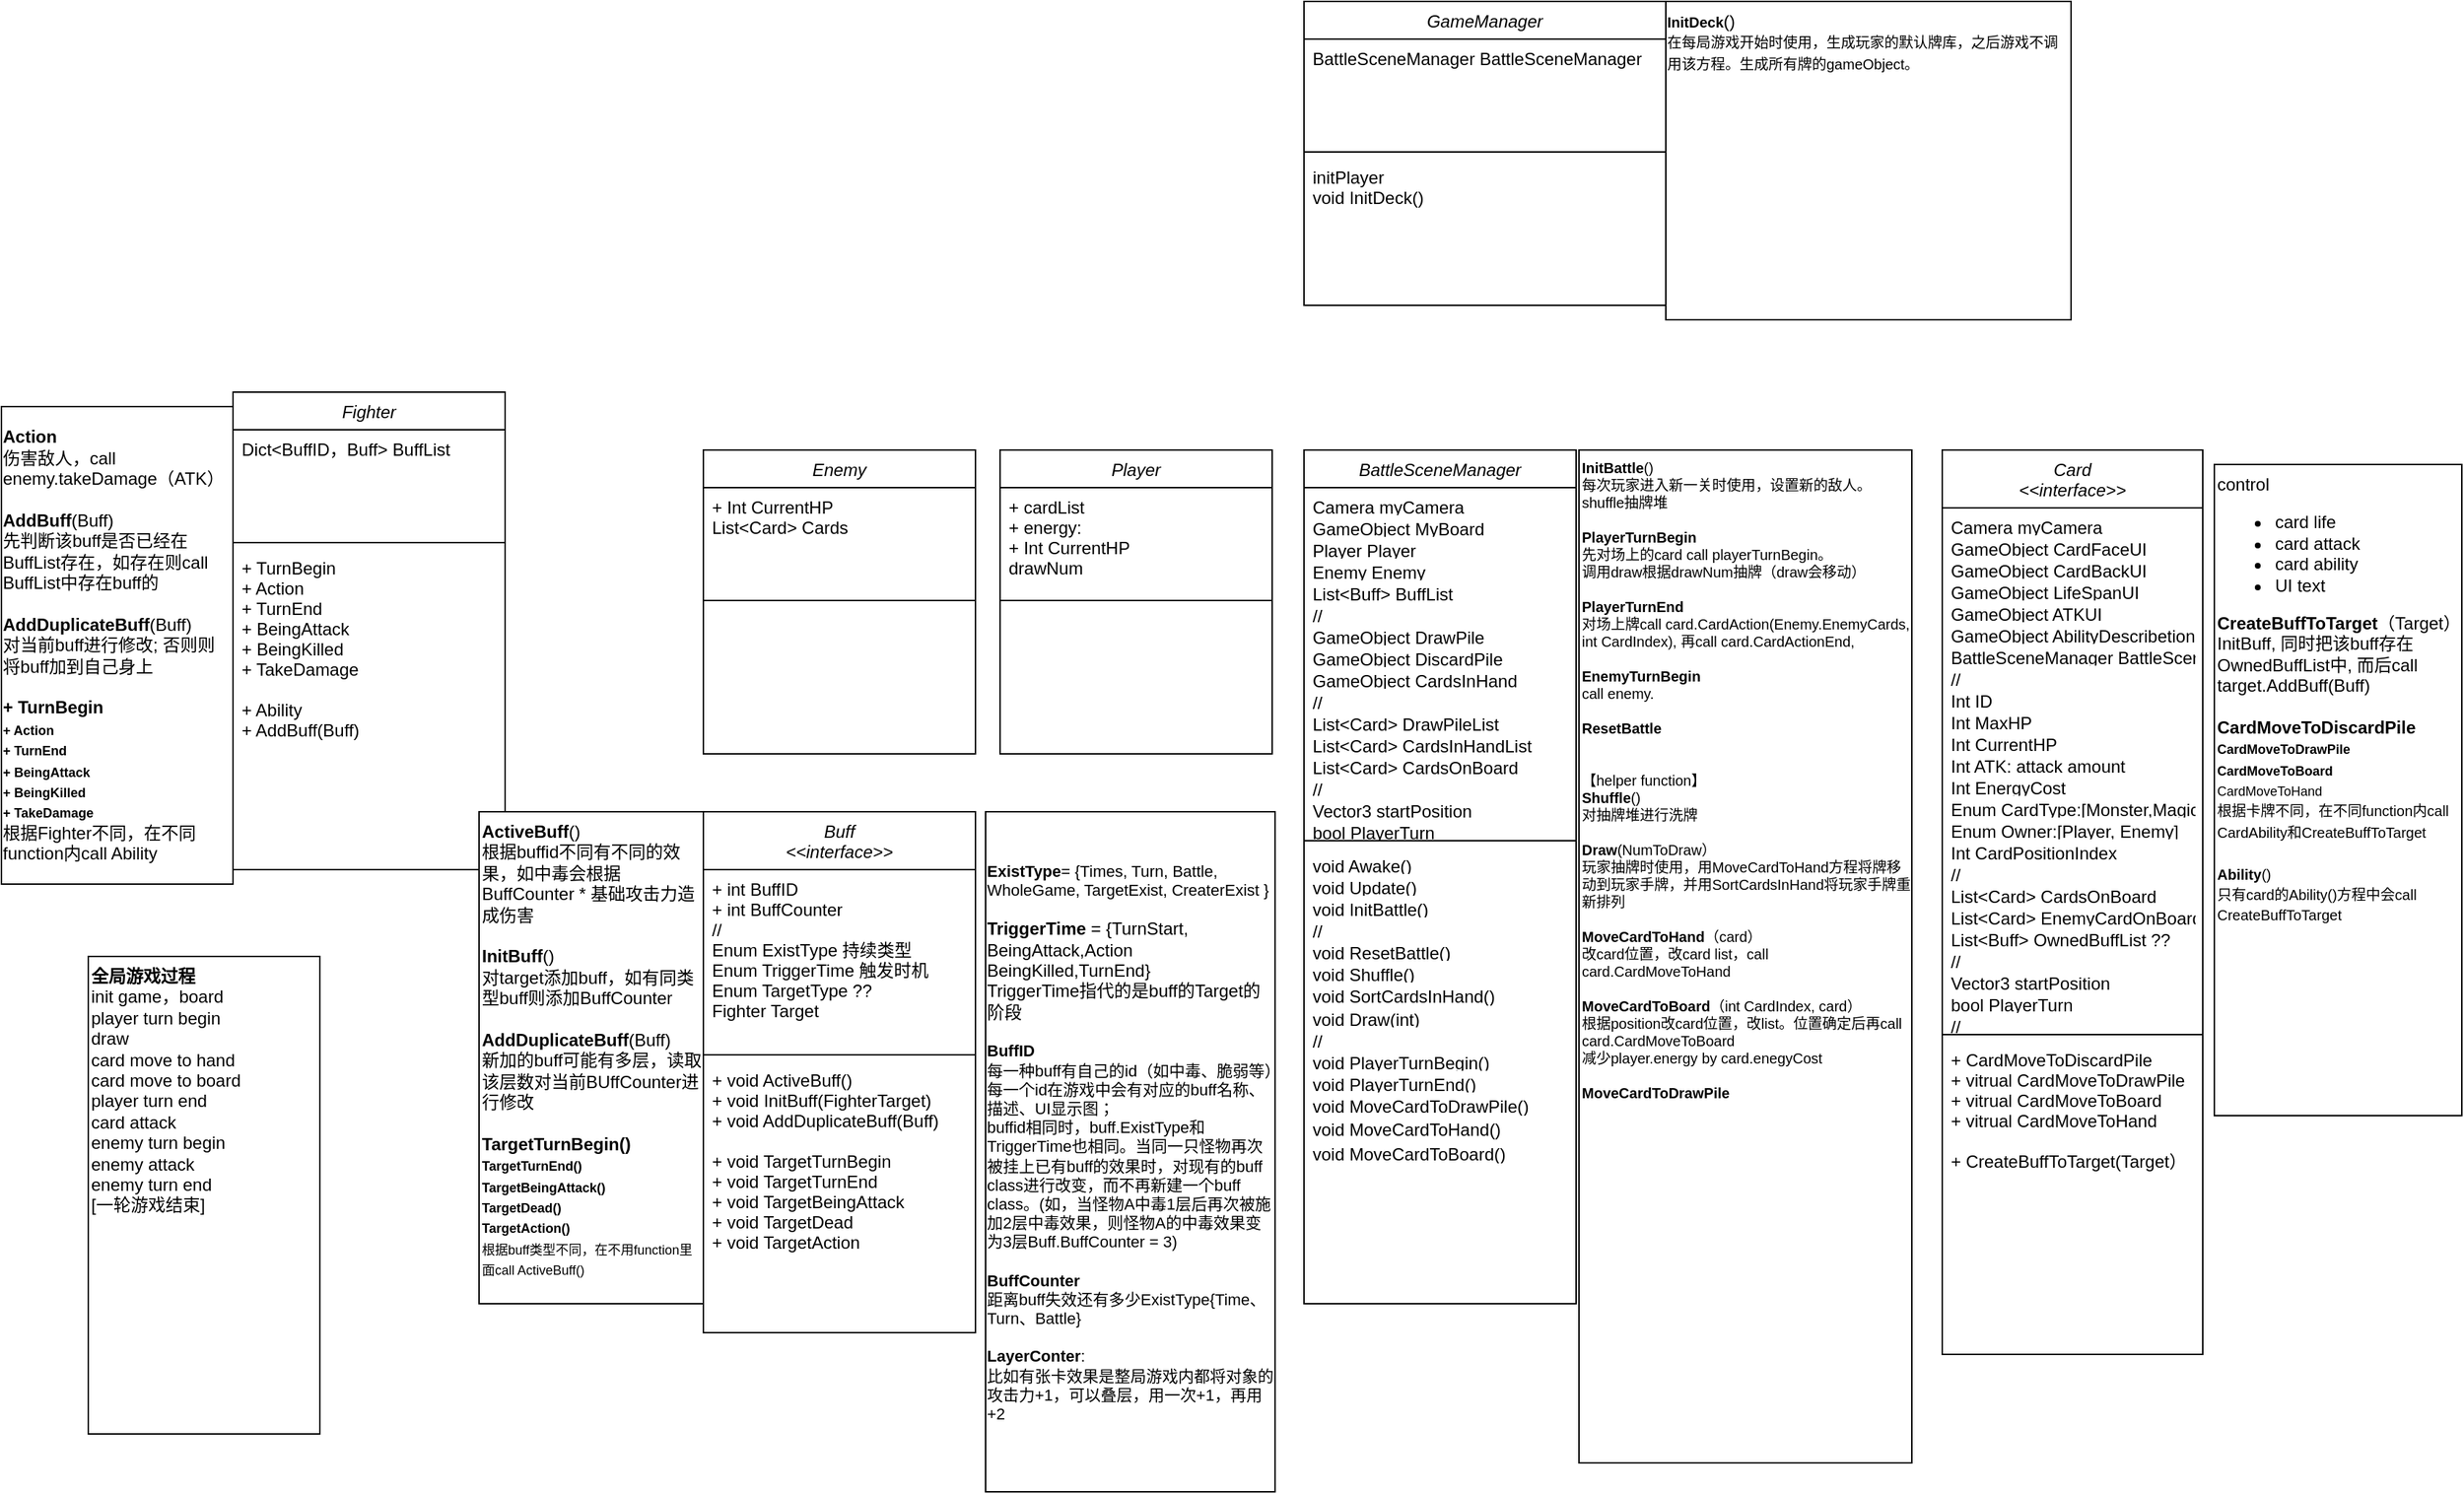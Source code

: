 <mxfile version="21.3.5" type="github">
  <diagram id="C5RBs43oDa-KdzZeNtuy" name="Page-1">
    <mxGraphModel dx="2074" dy="1156" grid="1" gridSize="10" guides="1" tooltips="1" connect="1" arrows="1" fold="1" page="1" pageScale="1" pageWidth="1920" pageHeight="1200" math="0" shadow="0">
      <root>
        <mxCell id="WIyWlLk6GJQsqaUBKTNV-0" />
        <mxCell id="WIyWlLk6GJQsqaUBKTNV-1" parent="WIyWlLk6GJQsqaUBKTNV-0" />
        <mxCell id="zkfFHV4jXpPFQw0GAbJ--0" value="BattleSceneManager" style="swimlane;fontStyle=2;align=center;verticalAlign=top;childLayout=stackLayout;horizontal=1;startSize=26;horizontalStack=0;resizeParent=1;resizeLast=0;collapsible=1;marginBottom=0;rounded=0;shadow=0;strokeWidth=1;fontSize=12;" parent="WIyWlLk6GJQsqaUBKTNV-1" vertex="1">
          <mxGeometry x="940" y="340" width="188" height="590" as="geometry">
            <mxRectangle x="230" y="140" width="160" height="26" as="alternateBounds" />
          </mxGeometry>
        </mxCell>
        <mxCell id="zkfFHV4jXpPFQw0GAbJ--1" value="Camera myCamera" style="text;align=left;verticalAlign=top;spacingLeft=4;spacingRight=4;overflow=hidden;rotatable=0;points=[[0,0.5],[1,0.5]];portConstraint=eastwest;fontSize=12;" parent="zkfFHV4jXpPFQw0GAbJ--0" vertex="1">
          <mxGeometry y="26" width="188" height="15" as="geometry" />
        </mxCell>
        <mxCell id="YYJl7h6oAbYJ0HVccWD1-96" value="GameObject MyBoard" style="text;align=left;verticalAlign=top;spacingLeft=4;spacingRight=4;overflow=hidden;rotatable=0;points=[[0,0.5],[1,0.5]];portConstraint=eastwest;rounded=0;shadow=0;html=0;fontSize=12;" parent="zkfFHV4jXpPFQw0GAbJ--0" vertex="1">
          <mxGeometry y="41" width="188" height="15" as="geometry" />
        </mxCell>
        <mxCell id="zkfFHV4jXpPFQw0GAbJ--2" value="Player Player" style="text;align=left;verticalAlign=top;spacingLeft=4;spacingRight=4;overflow=hidden;rotatable=0;points=[[0,0.5],[1,0.5]];portConstraint=eastwest;rounded=0;shadow=0;html=0;fontSize=12;" parent="zkfFHV4jXpPFQw0GAbJ--0" vertex="1">
          <mxGeometry y="56" width="188" height="15" as="geometry" />
        </mxCell>
        <mxCell id="YYJl7h6oAbYJ0HVccWD1-98" value="Enemy Enemy" style="text;align=left;verticalAlign=top;spacingLeft=4;spacingRight=4;overflow=hidden;rotatable=0;points=[[0,0.5],[1,0.5]];portConstraint=eastwest;rounded=0;shadow=0;html=0;fontSize=12;" parent="zkfFHV4jXpPFQw0GAbJ--0" vertex="1">
          <mxGeometry y="71" width="188" height="15" as="geometry" />
        </mxCell>
        <mxCell id="YYJl7h6oAbYJ0HVccWD1-99" value="List&lt;Buff&gt; BuffList" style="text;align=left;verticalAlign=top;spacingLeft=4;spacingRight=4;overflow=hidden;rotatable=0;points=[[0,0.5],[1,0.5]];portConstraint=eastwest;rounded=0;shadow=0;html=0;fontSize=12;" parent="zkfFHV4jXpPFQw0GAbJ--0" vertex="1">
          <mxGeometry y="86" width="188" height="15" as="geometry" />
        </mxCell>
        <mxCell id="YYJl7h6oAbYJ0HVccWD1-97" value="//" style="text;align=left;verticalAlign=top;spacingLeft=4;spacingRight=4;overflow=hidden;rotatable=0;points=[[0,0.5],[1,0.5]];portConstraint=eastwest;rounded=0;shadow=0;html=0;fontSize=12;" parent="zkfFHV4jXpPFQw0GAbJ--0" vertex="1">
          <mxGeometry y="101" width="188" height="15" as="geometry" />
        </mxCell>
        <mxCell id="zkfFHV4jXpPFQw0GAbJ--3" value="GameObject DrawPile" style="text;align=left;verticalAlign=top;spacingLeft=4;spacingRight=4;overflow=hidden;rotatable=0;points=[[0,0.5],[1,0.5]];portConstraint=eastwest;rounded=0;shadow=0;html=0;fontSize=12;" parent="zkfFHV4jXpPFQw0GAbJ--0" vertex="1">
          <mxGeometry y="116" width="188" height="15" as="geometry" />
        </mxCell>
        <mxCell id="YYJl7h6oAbYJ0HVccWD1-6" value="GameObject DiscardPile" style="text;align=left;verticalAlign=top;spacingLeft=4;spacingRight=4;overflow=hidden;rotatable=0;points=[[0,0.5],[1,0.5]];portConstraint=eastwest;rounded=0;shadow=0;html=0;fontSize=12;" parent="zkfFHV4jXpPFQw0GAbJ--0" vertex="1">
          <mxGeometry y="131" width="188" height="15" as="geometry" />
        </mxCell>
        <mxCell id="zkfFHV4jXpPFQw0GAbJ--5" value="GameObject CardsInHand&#xa;" style="text;align=left;verticalAlign=top;spacingLeft=4;spacingRight=4;overflow=hidden;rotatable=0;points=[[0,0.5],[1,0.5]];portConstraint=eastwest;fontSize=12;" parent="zkfFHV4jXpPFQw0GAbJ--0" vertex="1">
          <mxGeometry y="146" width="188" height="15" as="geometry" />
        </mxCell>
        <mxCell id="YYJl7h6oAbYJ0HVccWD1-19" value="//" style="text;align=left;verticalAlign=top;spacingLeft=4;spacingRight=4;overflow=hidden;rotatable=0;points=[[0,0.5],[1,0.5]];portConstraint=eastwest;fontSize=12;" parent="zkfFHV4jXpPFQw0GAbJ--0" vertex="1">
          <mxGeometry y="161" width="188" height="15" as="geometry" />
        </mxCell>
        <mxCell id="YYJl7h6oAbYJ0HVccWD1-8" value="List&lt;Card&gt; DrawPileList" style="text;align=left;verticalAlign=top;spacingLeft=4;spacingRight=4;overflow=hidden;rotatable=0;points=[[0,0.5],[1,0.5]];portConstraint=eastwest;fontSize=12;" parent="zkfFHV4jXpPFQw0GAbJ--0" vertex="1">
          <mxGeometry y="176" width="188" height="15" as="geometry" />
        </mxCell>
        <mxCell id="YYJl7h6oAbYJ0HVccWD1-10" value="List&lt;Card&gt; CardsInHandList" style="text;align=left;verticalAlign=top;spacingLeft=4;spacingRight=4;overflow=hidden;rotatable=0;points=[[0,0.5],[1,0.5]];portConstraint=eastwest;fontSize=12;" parent="zkfFHV4jXpPFQw0GAbJ--0" vertex="1">
          <mxGeometry y="191" width="188" height="15" as="geometry" />
        </mxCell>
        <mxCell id="YYJl7h6oAbYJ0HVccWD1-21" value="List&lt;Card&gt; CardsOnBoard&#xa;" style="text;align=left;verticalAlign=top;spacingLeft=4;spacingRight=4;overflow=hidden;rotatable=0;points=[[0,0.5],[1,0.5]];portConstraint=eastwest;fontSize=12;" parent="zkfFHV4jXpPFQw0GAbJ--0" vertex="1">
          <mxGeometry y="206" width="188" height="15" as="geometry" />
        </mxCell>
        <mxCell id="YYJl7h6oAbYJ0HVccWD1-22" value="//" style="text;align=left;verticalAlign=top;spacingLeft=4;spacingRight=4;overflow=hidden;rotatable=0;points=[[0,0.5],[1,0.5]];portConstraint=eastwest;fontSize=12;" parent="zkfFHV4jXpPFQw0GAbJ--0" vertex="1">
          <mxGeometry y="221" width="188" height="15" as="geometry" />
        </mxCell>
        <mxCell id="YYJl7h6oAbYJ0HVccWD1-17" value="Vector3 startPosition&#xa;" style="text;align=left;verticalAlign=top;spacingLeft=4;spacingRight=4;overflow=hidden;rotatable=0;points=[[0,0.5],[1,0.5]];portConstraint=eastwest;fontSize=12;" parent="zkfFHV4jXpPFQw0GAbJ--0" vertex="1">
          <mxGeometry y="236" width="188" height="15" as="geometry" />
        </mxCell>
        <mxCell id="YYJl7h6oAbYJ0HVccWD1-14" value="bool PlayerTurn&#xa;" style="text;align=left;verticalAlign=top;spacingLeft=4;spacingRight=4;overflow=hidden;rotatable=0;points=[[0,0.5],[1,0.5]];portConstraint=eastwest;fontSize=12;" parent="zkfFHV4jXpPFQw0GAbJ--0" vertex="1">
          <mxGeometry y="251" width="188" height="15" as="geometry" />
        </mxCell>
        <mxCell id="YYJl7h6oAbYJ0HVccWD1-13" value="" style="line;html=1;strokeWidth=1;align=left;verticalAlign=middle;spacingTop=-1;spacingLeft=3;spacingRight=3;rotatable=0;labelPosition=right;points=[];portConstraint=eastwest;fontSize=12;" parent="zkfFHV4jXpPFQw0GAbJ--0" vertex="1">
          <mxGeometry y="266" width="188" height="8" as="geometry" />
        </mxCell>
        <mxCell id="YYJl7h6oAbYJ0HVccWD1-23" value="void Awake()" style="text;align=left;verticalAlign=top;spacingLeft=4;spacingRight=4;overflow=hidden;rotatable=0;points=[[0,0.5],[1,0.5]];portConstraint=eastwest;fontSize=12;" parent="zkfFHV4jXpPFQw0GAbJ--0" vertex="1">
          <mxGeometry y="274" width="188" height="15" as="geometry" />
        </mxCell>
        <mxCell id="YYJl7h6oAbYJ0HVccWD1-24" value="void Update()" style="text;align=left;verticalAlign=top;spacingLeft=4;spacingRight=4;overflow=hidden;rotatable=0;points=[[0,0.5],[1,0.5]];portConstraint=eastwest;fontSize=12;" parent="zkfFHV4jXpPFQw0GAbJ--0" vertex="1">
          <mxGeometry y="289" width="188" height="15" as="geometry" />
        </mxCell>
        <mxCell id="TjZ7SfH85xgyxYoOFnI6-75" value="void InitBattle()" style="text;align=left;verticalAlign=top;spacingLeft=4;spacingRight=4;overflow=hidden;rotatable=0;points=[[0,0.5],[1,0.5]];portConstraint=eastwest;fontSize=12;" vertex="1" parent="zkfFHV4jXpPFQw0GAbJ--0">
          <mxGeometry y="304" width="188" height="15" as="geometry" />
        </mxCell>
        <mxCell id="TjZ7SfH85xgyxYoOFnI6-74" value="//&#xa;" style="text;align=left;verticalAlign=top;spacingLeft=4;spacingRight=4;overflow=hidden;rotatable=0;points=[[0,0.5],[1,0.5]];portConstraint=eastwest;fontSize=12;" vertex="1" parent="zkfFHV4jXpPFQw0GAbJ--0">
          <mxGeometry y="319" width="188" height="15" as="geometry" />
        </mxCell>
        <mxCell id="YYJl7h6oAbYJ0HVccWD1-32" value="void ResetBattle()" style="text;align=left;verticalAlign=top;spacingLeft=4;spacingRight=4;overflow=hidden;rotatable=0;points=[[0,0.5],[1,0.5]];portConstraint=eastwest;fontSize=12;" parent="zkfFHV4jXpPFQw0GAbJ--0" vertex="1">
          <mxGeometry y="334" width="188" height="15" as="geometry" />
        </mxCell>
        <mxCell id="YYJl7h6oAbYJ0HVccWD1-26" value="void Shuffle()&#xa;" style="text;align=left;verticalAlign=top;spacingLeft=4;spacingRight=4;overflow=hidden;rotatable=0;points=[[0,0.5],[1,0.5]];portConstraint=eastwest;fontSize=12;" parent="zkfFHV4jXpPFQw0GAbJ--0" vertex="1">
          <mxGeometry y="349" width="188" height="15" as="geometry" />
        </mxCell>
        <mxCell id="YYJl7h6oAbYJ0HVccWD1-58" value="void SortCardsInHand()" style="text;align=left;verticalAlign=top;spacingLeft=4;spacingRight=4;overflow=hidden;rotatable=0;points=[[0,0.5],[1,0.5]];portConstraint=eastwest;fontSize=12;" parent="zkfFHV4jXpPFQw0GAbJ--0" vertex="1">
          <mxGeometry y="364" width="188" height="16" as="geometry" />
        </mxCell>
        <mxCell id="YYJl7h6oAbYJ0HVccWD1-25" value="void Draw(int)&#xa;" style="text;align=left;verticalAlign=top;spacingLeft=4;spacingRight=4;overflow=hidden;rotatable=0;points=[[0,0.5],[1,0.5]];portConstraint=eastwest;fontSize=12;" parent="zkfFHV4jXpPFQw0GAbJ--0" vertex="1">
          <mxGeometry y="380" width="188" height="15" as="geometry" />
        </mxCell>
        <mxCell id="YYJl7h6oAbYJ0HVccWD1-59" value="//&#xa;" style="text;align=left;verticalAlign=top;spacingLeft=4;spacingRight=4;overflow=hidden;rotatable=0;points=[[0,0.5],[1,0.5]];portConstraint=eastwest;fontSize=12;" parent="zkfFHV4jXpPFQw0GAbJ--0" vertex="1">
          <mxGeometry y="395" width="188" height="15" as="geometry" />
        </mxCell>
        <mxCell id="YYJl7h6oAbYJ0HVccWD1-27" value="void PlayerTurnBegin()&#xa;" style="text;align=left;verticalAlign=top;spacingLeft=4;spacingRight=4;overflow=hidden;rotatable=0;points=[[0,0.5],[1,0.5]];portConstraint=eastwest;fontSize=12;" parent="zkfFHV4jXpPFQw0GAbJ--0" vertex="1">
          <mxGeometry y="410" width="188" height="15" as="geometry" />
        </mxCell>
        <mxCell id="YYJl7h6oAbYJ0HVccWD1-28" value="void PlayerTurnEnd()&#xa;" style="text;align=left;verticalAlign=top;spacingLeft=4;spacingRight=4;overflow=hidden;rotatable=0;points=[[0,0.5],[1,0.5]];portConstraint=eastwest;fontSize=12;" parent="zkfFHV4jXpPFQw0GAbJ--0" vertex="1">
          <mxGeometry y="425" width="188" height="15" as="geometry" />
        </mxCell>
        <mxCell id="YYJl7h6oAbYJ0HVccWD1-31" value="void MoveCardToDrawPile()&#xa;" style="text;align=left;verticalAlign=top;spacingLeft=4;spacingRight=4;overflow=hidden;rotatable=0;points=[[0,0.5],[1,0.5]];portConstraint=eastwest;fontSize=12;" parent="zkfFHV4jXpPFQw0GAbJ--0" vertex="1">
          <mxGeometry y="440" width="188" height="16" as="geometry" />
        </mxCell>
        <mxCell id="YYJl7h6oAbYJ0HVccWD1-56" value="void MoveCardToHand()&#xa;" style="text;align=left;verticalAlign=top;spacingLeft=4;spacingRight=4;overflow=hidden;rotatable=0;points=[[0,0.5],[1,0.5]];portConstraint=eastwest;fontSize=12;" parent="zkfFHV4jXpPFQw0GAbJ--0" vertex="1">
          <mxGeometry y="456" width="188" height="17" as="geometry" />
        </mxCell>
        <mxCell id="YYJl7h6oAbYJ0HVccWD1-57" value="void MoveCardToBoard()" style="text;align=left;verticalAlign=top;spacingLeft=4;spacingRight=4;overflow=hidden;rotatable=0;points=[[0,0.5],[1,0.5]];portConstraint=eastwest;fontSize=12;" parent="zkfFHV4jXpPFQw0GAbJ--0" vertex="1">
          <mxGeometry y="473" width="188" height="16" as="geometry" />
        </mxCell>
        <mxCell id="YYJl7h6oAbYJ0HVccWD1-62" value="&lt;font style=&quot;font-size: 10px;&quot;&gt;&lt;font style=&quot;font-size: 10px;&quot;&gt;&lt;b&gt;InitBattle&lt;/b&gt;()&lt;br style=&quot;font-size: 10px;&quot;&gt;每次玩家进入新一关时使用，设置新的敌人。shuffle抽牌堆&lt;br&gt;&lt;br&gt;&lt;b&gt;PlayerTurnBegin&lt;/b&gt;&lt;br&gt;先对场上的card call playerTurnBegin。&lt;br&gt;调用draw根据drawNum抽牌（draw会移动）&lt;br&gt;&lt;br&gt;&lt;b&gt;PlayerTurnEnd&lt;/b&gt;&lt;br&gt;对场上牌call card.CardAction(Enemy.EnemyCards, int CardIndex), 再call card.CardActionEnd,&lt;br&gt;&lt;br&gt;&lt;b&gt;EnemyTurnBegin&lt;/b&gt;&lt;br&gt;call enemy.&lt;br&gt;&lt;br&gt;&lt;b&gt;ResetBattle&lt;/b&gt;&lt;br&gt;&lt;br&gt;&lt;br&gt;【helper function】&lt;br style=&quot;font-size: 10px;&quot;&gt;&lt;b&gt;Shuffle&lt;/b&gt;()&lt;br style=&quot;font-size: 10px;&quot;&gt;对抽牌堆进行洗牌&lt;br style=&quot;font-size: 10px;&quot;&gt;&lt;br style=&quot;font-size: 10px;&quot;&gt;&lt;b&gt;Draw&lt;/b&gt;(NumToDraw）&lt;br style=&quot;font-size: 10px;&quot;&gt;玩家抽牌时使用，用MoveCardToHand方程将牌移动到玩家手牌，并用SortCardsInHand将玩家手牌重新排列&lt;br&gt;&lt;/font&gt;&lt;br&gt;&lt;b&gt;MoveCardToHand&lt;/b&gt;（card）&lt;br&gt;改card位置，改card list，call card.CardMoveToHand&amp;nbsp;&lt;br style=&quot;font-size: 10px;&quot;&gt;&lt;br&gt;&lt;b&gt;MoveCardToBoard&lt;/b&gt;（int CardIndex, card）&lt;br&gt;根据position改card位置，改list。位置确定后再call card.CardMoveToBoard&lt;br&gt;减少player.energy by card.enegyCost&lt;br&gt;&lt;/font&gt;&lt;br&gt;&lt;b&gt;MoveCardToDrawPile&lt;br&gt;&lt;/b&gt;&lt;br&gt;&lt;br style=&quot;font-size: 10px;&quot;&gt;&lt;div style=&quot;text-align: justify; font-size: 10px;&quot;&gt;&lt;/div&gt;" style="rounded=0;whiteSpace=wrap;html=1;align=left;fontSize=10;verticalAlign=top;" parent="WIyWlLk6GJQsqaUBKTNV-1" vertex="1">
          <mxGeometry x="1130" y="340" width="230" height="700" as="geometry" />
        </mxCell>
        <mxCell id="YYJl7h6oAbYJ0HVccWD1-64" value="Card&#xa;&lt;&lt;interface&gt;&gt;" style="swimlane;fontStyle=2;align=center;verticalAlign=top;childLayout=stackLayout;horizontal=1;startSize=40;horizontalStack=0;resizeParent=1;resizeLast=0;collapsible=1;marginBottom=0;rounded=0;shadow=0;strokeWidth=1;fontSize=12;" parent="WIyWlLk6GJQsqaUBKTNV-1" vertex="1">
          <mxGeometry x="1381" y="340" width="180" height="625" as="geometry">
            <mxRectangle x="230" y="140" width="160" height="26" as="alternateBounds" />
          </mxGeometry>
        </mxCell>
        <mxCell id="YYJl7h6oAbYJ0HVccWD1-65" value="Camera myCamera" style="text;align=left;verticalAlign=top;spacingLeft=4;spacingRight=4;overflow=hidden;rotatable=0;points=[[0,0.5],[1,0.5]];portConstraint=eastwest;fontSize=12;" parent="YYJl7h6oAbYJ0HVccWD1-64" vertex="1">
          <mxGeometry y="40" width="180" height="15" as="geometry" />
        </mxCell>
        <mxCell id="YYJl7h6oAbYJ0HVccWD1-66" value="GameObject CardFaceUI&#xa;" style="text;align=left;verticalAlign=top;spacingLeft=4;spacingRight=4;overflow=hidden;rotatable=0;points=[[0,0.5],[1,0.5]];portConstraint=eastwest;rounded=0;shadow=0;html=0;fontSize=12;" parent="YYJl7h6oAbYJ0HVccWD1-64" vertex="1">
          <mxGeometry y="55" width="180" height="15" as="geometry" />
        </mxCell>
        <mxCell id="YYJl7h6oAbYJ0HVccWD1-67" value="GameObject CardBackUI&#xa;" style="text;align=left;verticalAlign=top;spacingLeft=4;spacingRight=4;overflow=hidden;rotatable=0;points=[[0,0.5],[1,0.5]];portConstraint=eastwest;rounded=0;shadow=0;html=0;fontSize=12;" parent="YYJl7h6oAbYJ0HVccWD1-64" vertex="1">
          <mxGeometry y="70" width="180" height="15" as="geometry" />
        </mxCell>
        <mxCell id="YYJl7h6oAbYJ0HVccWD1-68" value="GameObject LifeSpanUI" style="text;align=left;verticalAlign=top;spacingLeft=4;spacingRight=4;overflow=hidden;rotatable=0;points=[[0,0.5],[1,0.5]];portConstraint=eastwest;rounded=0;shadow=0;html=0;fontSize=12;" parent="YYJl7h6oAbYJ0HVccWD1-64" vertex="1">
          <mxGeometry y="85" width="180" height="15" as="geometry" />
        </mxCell>
        <mxCell id="YYJl7h6oAbYJ0HVccWD1-94" value="GameObject ATKUI&#xa;" style="text;align=left;verticalAlign=top;spacingLeft=4;spacingRight=4;overflow=hidden;rotatable=0;points=[[0,0.5],[1,0.5]];portConstraint=eastwest;rounded=0;shadow=0;html=0;fontSize=12;" parent="YYJl7h6oAbYJ0HVccWD1-64" vertex="1">
          <mxGeometry y="100" width="180" height="15" as="geometry" />
        </mxCell>
        <mxCell id="YYJl7h6oAbYJ0HVccWD1-95" value="GameObject AbilityDescribetionUI" style="text;align=left;verticalAlign=top;spacingLeft=4;spacingRight=4;overflow=hidden;rotatable=0;points=[[0,0.5],[1,0.5]];portConstraint=eastwest;rounded=0;shadow=0;html=0;fontSize=12;" parent="YYJl7h6oAbYJ0HVccWD1-64" vertex="1">
          <mxGeometry y="115" width="180" height="15" as="geometry" />
        </mxCell>
        <mxCell id="YYJl7h6oAbYJ0HVccWD1-152" value="BattleSceneManager BattleSceneManager" style="text;align=left;verticalAlign=top;spacingLeft=4;spacingRight=4;overflow=hidden;rotatable=0;points=[[0,0.5],[1,0.5]];portConstraint=eastwest;rounded=0;shadow=0;html=0;fontSize=12;" parent="YYJl7h6oAbYJ0HVccWD1-64" vertex="1">
          <mxGeometry y="130" width="180" height="15" as="geometry" />
        </mxCell>
        <mxCell id="YYJl7h6oAbYJ0HVccWD1-70" value="//" style="text;align=left;verticalAlign=top;spacingLeft=4;spacingRight=4;overflow=hidden;rotatable=0;points=[[0,0.5],[1,0.5]];portConstraint=eastwest;fontSize=12;" parent="YYJl7h6oAbYJ0HVccWD1-64" vertex="1">
          <mxGeometry y="145" width="180" height="15" as="geometry" />
        </mxCell>
        <mxCell id="YYJl7h6oAbYJ0HVccWD1-69" value="Int ID&#xa;" style="text;align=left;verticalAlign=top;spacingLeft=4;spacingRight=4;overflow=hidden;rotatable=0;points=[[0,0.5],[1,0.5]];portConstraint=eastwest;fontSize=12;" parent="YYJl7h6oAbYJ0HVccWD1-64" vertex="1">
          <mxGeometry y="160" width="180" height="15" as="geometry" />
        </mxCell>
        <mxCell id="YYJl7h6oAbYJ0HVccWD1-71" value="Int MaxHP" style="text;align=left;verticalAlign=top;spacingLeft=4;spacingRight=4;overflow=hidden;rotatable=0;points=[[0,0.5],[1,0.5]];portConstraint=eastwest;fontSize=12;" parent="YYJl7h6oAbYJ0HVccWD1-64" vertex="1">
          <mxGeometry y="175" width="180" height="15" as="geometry" />
        </mxCell>
        <mxCell id="YYJl7h6oAbYJ0HVccWD1-72" value="Int CurrentHP" style="text;align=left;verticalAlign=top;spacingLeft=4;spacingRight=4;overflow=hidden;rotatable=0;points=[[0,0.5],[1,0.5]];portConstraint=eastwest;fontSize=12;" parent="YYJl7h6oAbYJ0HVccWD1-64" vertex="1">
          <mxGeometry y="190" width="180" height="15" as="geometry" />
        </mxCell>
        <mxCell id="YYJl7h6oAbYJ0HVccWD1-145" value="Int ATK: attack amount" style="text;align=left;verticalAlign=top;spacingLeft=4;spacingRight=4;overflow=hidden;rotatable=0;points=[[0,0.5],[1,0.5]];portConstraint=eastwest;fontSize=12;" parent="YYJl7h6oAbYJ0HVccWD1-64" vertex="1">
          <mxGeometry y="205" width="180" height="15" as="geometry" />
        </mxCell>
        <mxCell id="YYJl7h6oAbYJ0HVccWD1-148" value="Int EnergyCost" style="text;align=left;verticalAlign=top;spacingLeft=4;spacingRight=4;overflow=hidden;rotatable=0;points=[[0,0.5],[1,0.5]];portConstraint=eastwest;fontSize=12;" parent="YYJl7h6oAbYJ0HVccWD1-64" vertex="1">
          <mxGeometry y="220" width="180" height="15" as="geometry" />
        </mxCell>
        <mxCell id="YYJl7h6oAbYJ0HVccWD1-146" value="Enum CardType:[Monster,Magic]" style="text;align=left;verticalAlign=top;spacingLeft=4;spacingRight=4;overflow=hidden;rotatable=0;points=[[0,0.5],[1,0.5]];portConstraint=eastwest;fontSize=12;" parent="YYJl7h6oAbYJ0HVccWD1-64" vertex="1">
          <mxGeometry y="235" width="180" height="15" as="geometry" />
        </mxCell>
        <mxCell id="YYJl7h6oAbYJ0HVccWD1-153" value="Enum Owner:[Player, Enemy]" style="text;align=left;verticalAlign=top;spacingLeft=4;spacingRight=4;overflow=hidden;rotatable=0;points=[[0,0.5],[1,0.5]];portConstraint=eastwest;fontSize=12;" parent="YYJl7h6oAbYJ0HVccWD1-64" vertex="1">
          <mxGeometry y="250" width="180" height="15" as="geometry" />
        </mxCell>
        <mxCell id="U_VtNrL4AbAIC2CS7Lok-0" value="Int CardPositionIndex" style="text;align=left;verticalAlign=top;spacingLeft=4;spacingRight=4;overflow=hidden;rotatable=0;points=[[0,0.5],[1,0.5]];portConstraint=eastwest;fontSize=12;" parent="YYJl7h6oAbYJ0HVccWD1-64" vertex="1">
          <mxGeometry y="265" width="180" height="15" as="geometry" />
        </mxCell>
        <mxCell id="YYJl7h6oAbYJ0HVccWD1-149" value="//" style="text;align=left;verticalAlign=top;spacingLeft=4;spacingRight=4;overflow=hidden;rotatable=0;points=[[0,0.5],[1,0.5]];portConstraint=eastwest;fontSize=12;" parent="YYJl7h6oAbYJ0HVccWD1-64" vertex="1">
          <mxGeometry y="280" width="180" height="15" as="geometry" />
        </mxCell>
        <mxCell id="YYJl7h6oAbYJ0HVccWD1-74" value="List&lt;Card&gt; CardsOnBoard&#xa;" style="text;align=left;verticalAlign=top;spacingLeft=4;spacingRight=4;overflow=hidden;rotatable=0;points=[[0,0.5],[1,0.5]];portConstraint=eastwest;fontSize=12;" parent="YYJl7h6oAbYJ0HVccWD1-64" vertex="1">
          <mxGeometry y="295" width="180" height="15" as="geometry" />
        </mxCell>
        <mxCell id="YYJl7h6oAbYJ0HVccWD1-75" value="List&lt;Card&gt; EnemyCardOnBoard&#xa;" style="text;align=left;verticalAlign=top;spacingLeft=4;spacingRight=4;overflow=hidden;rotatable=0;points=[[0,0.5],[1,0.5]];portConstraint=eastwest;fontSize=12;" parent="YYJl7h6oAbYJ0HVccWD1-64" vertex="1">
          <mxGeometry y="310" width="180" height="15" as="geometry" />
        </mxCell>
        <mxCell id="U_VtNrL4AbAIC2CS7Lok-5" value="List&lt;Buff&gt; OwnedBuffList ??" style="text;align=left;verticalAlign=top;spacingLeft=4;spacingRight=4;overflow=hidden;rotatable=0;points=[[0,0.5],[1,0.5]];portConstraint=eastwest;fontSize=12;" parent="YYJl7h6oAbYJ0HVccWD1-64" vertex="1">
          <mxGeometry y="325" width="180" height="15" as="geometry" />
        </mxCell>
        <mxCell id="YYJl7h6oAbYJ0HVccWD1-76" value="//" style="text;align=left;verticalAlign=top;spacingLeft=4;spacingRight=4;overflow=hidden;rotatable=0;points=[[0,0.5],[1,0.5]];portConstraint=eastwest;fontSize=12;" parent="YYJl7h6oAbYJ0HVccWD1-64" vertex="1">
          <mxGeometry y="340" width="180" height="15" as="geometry" />
        </mxCell>
        <mxCell id="YYJl7h6oAbYJ0HVccWD1-77" value="Vector3 startPosition&#xa;" style="text;align=left;verticalAlign=top;spacingLeft=4;spacingRight=4;overflow=hidden;rotatable=0;points=[[0,0.5],[1,0.5]];portConstraint=eastwest;fontSize=12;" parent="YYJl7h6oAbYJ0HVccWD1-64" vertex="1">
          <mxGeometry y="355" width="180" height="15" as="geometry" />
        </mxCell>
        <mxCell id="YYJl7h6oAbYJ0HVccWD1-78" value="bool PlayerTurn&#xa;" style="text;align=left;verticalAlign=top;spacingLeft=4;spacingRight=4;overflow=hidden;rotatable=0;points=[[0,0.5],[1,0.5]];portConstraint=eastwest;fontSize=12;" parent="YYJl7h6oAbYJ0HVccWD1-64" vertex="1">
          <mxGeometry y="370" width="180" height="15" as="geometry" />
        </mxCell>
        <mxCell id="TjZ7SfH85xgyxYoOFnI6-37" value="//" style="text;align=left;verticalAlign=top;spacingLeft=4;spacingRight=4;overflow=hidden;rotatable=0;points=[[0,0.5],[1,0.5]];portConstraint=eastwest;fontSize=12;" vertex="1" parent="YYJl7h6oAbYJ0HVccWD1-64">
          <mxGeometry y="385" width="180" height="15" as="geometry" />
        </mxCell>
        <mxCell id="YYJl7h6oAbYJ0HVccWD1-79" value="" style="line;html=1;strokeWidth=1;align=left;verticalAlign=middle;spacingTop=-1;spacingLeft=3;spacingRight=3;rotatable=0;labelPosition=right;points=[];portConstraint=eastwest;fontSize=8;" parent="YYJl7h6oAbYJ0HVccWD1-64" vertex="1">
          <mxGeometry y="400" width="180" height="8" as="geometry" />
        </mxCell>
        <mxCell id="YYJl7h6oAbYJ0HVccWD1-147" value="+ CardMoveToDiscardPile&#xa;+ vitrual CardMoveToDrawPile&#xa;+ vitrual CardMoveToBoard&#xa;+ vitrual CardMoveToHand&#xa;&#xa;+ CreateBuffToTarget(Target）&#xa;" style="text;align=left;verticalAlign=top;spacingLeft=4;spacingRight=4;overflow=hidden;rotatable=0;points=[[0,0.5],[1,0.5]];portConstraint=eastwest;fontSize=12;spacing=2;spacingBottom=0;spacingTop=0;" parent="YYJl7h6oAbYJ0HVccWD1-64" vertex="1">
          <mxGeometry y="408" width="180" height="217" as="geometry" />
        </mxCell>
        <mxCell id="YYJl7h6oAbYJ0HVccWD1-100" value="Player" style="swimlane;fontStyle=2;align=center;verticalAlign=top;childLayout=stackLayout;horizontal=1;startSize=26;horizontalStack=0;resizeParent=1;resizeLast=0;collapsible=1;marginBottom=0;rounded=0;shadow=0;strokeWidth=1;fontSize=12;" parent="WIyWlLk6GJQsqaUBKTNV-1" vertex="1">
          <mxGeometry x="730" y="340" width="188" height="210" as="geometry">
            <mxRectangle x="230" y="140" width="160" height="26" as="alternateBounds" />
          </mxGeometry>
        </mxCell>
        <mxCell id="YYJl7h6oAbYJ0HVccWD1-101" value="+ cardList&#xa;+ energy:&#xa;+ Int CurrentHP&#xa;drawNum&#xa;" style="text;align=left;verticalAlign=top;spacingLeft=4;spacingRight=4;overflow=hidden;rotatable=0;points=[[0,0.5],[1,0.5]];portConstraint=eastwest;fontSize=12;" parent="YYJl7h6oAbYJ0HVccWD1-100" vertex="1">
          <mxGeometry y="26" width="188" height="74" as="geometry" />
        </mxCell>
        <mxCell id="YYJl7h6oAbYJ0HVccWD1-119" value="" style="line;html=1;strokeWidth=1;align=left;verticalAlign=middle;spacingTop=-1;spacingLeft=3;spacingRight=3;rotatable=0;labelPosition=right;points=[];portConstraint=eastwest;fontSize=8;" parent="YYJl7h6oAbYJ0HVccWD1-100" vertex="1">
          <mxGeometry y="100" width="188" height="8" as="geometry" />
        </mxCell>
        <mxCell id="YYJl7h6oAbYJ0HVccWD1-135" value="Enemy" style="swimlane;fontStyle=2;align=center;verticalAlign=top;childLayout=stackLayout;horizontal=1;startSize=26;horizontalStack=0;resizeParent=1;resizeLast=0;collapsible=1;marginBottom=0;rounded=0;shadow=0;strokeWidth=1;fontSize=12;" parent="WIyWlLk6GJQsqaUBKTNV-1" vertex="1">
          <mxGeometry x="525" y="340" width="188" height="210" as="geometry">
            <mxRectangle x="230" y="140" width="160" height="26" as="alternateBounds" />
          </mxGeometry>
        </mxCell>
        <mxCell id="YYJl7h6oAbYJ0HVccWD1-136" value="+ Int CurrentHP&#xa;List&lt;Card&gt; Cards" style="text;align=left;verticalAlign=top;spacingLeft=4;spacingRight=4;overflow=hidden;rotatable=0;points=[[0,0.5],[1,0.5]];portConstraint=eastwest;fontSize=12;" parent="YYJl7h6oAbYJ0HVccWD1-135" vertex="1">
          <mxGeometry y="26" width="188" height="74" as="geometry" />
        </mxCell>
        <mxCell id="YYJl7h6oAbYJ0HVccWD1-137" value="" style="line;html=1;strokeWidth=1;align=left;verticalAlign=middle;spacingTop=-1;spacingLeft=3;spacingRight=3;rotatable=0;labelPosition=right;points=[];portConstraint=eastwest;fontSize=8;" parent="YYJl7h6oAbYJ0HVccWD1-135" vertex="1">
          <mxGeometry y="100" width="188" height="8" as="geometry" />
        </mxCell>
        <mxCell id="YYJl7h6oAbYJ0HVccWD1-139" value="Buff&#xa;&lt;&lt;interface&gt;&gt;" style="swimlane;fontStyle=2;align=center;verticalAlign=top;childLayout=stackLayout;horizontal=1;startSize=40;horizontalStack=0;resizeParent=1;resizeLast=0;collapsible=1;marginBottom=0;rounded=0;shadow=0;strokeWidth=1;fontSize=12;" parent="WIyWlLk6GJQsqaUBKTNV-1" vertex="1">
          <mxGeometry x="525" y="590" width="188" height="360" as="geometry">
            <mxRectangle x="230" y="140" width="160" height="26" as="alternateBounds" />
          </mxGeometry>
        </mxCell>
        <mxCell id="YYJl7h6oAbYJ0HVccWD1-140" value="+ int BuffID&#xa;+ int BuffCounter&#xa;//&#xa;Enum ExistType 持续类型&#xa;Enum TriggerTime 触发时机&#xa;Enum TargetType ??&#xa;Fighter Target&#xa;" style="text;align=left;verticalAlign=top;spacingLeft=4;spacingRight=4;overflow=hidden;rotatable=0;points=[[0,0.5],[1,0.5]];portConstraint=eastwest;fontSize=12;" parent="YYJl7h6oAbYJ0HVccWD1-139" vertex="1">
          <mxGeometry y="40" width="188" height="124" as="geometry" />
        </mxCell>
        <mxCell id="YYJl7h6oAbYJ0HVccWD1-141" value="" style="line;html=1;strokeWidth=1;align=left;verticalAlign=middle;spacingTop=-1;spacingLeft=3;spacingRight=3;rotatable=0;labelPosition=right;points=[];portConstraint=eastwest;fontSize=8;" parent="YYJl7h6oAbYJ0HVccWD1-139" vertex="1">
          <mxGeometry y="164" width="188" height="8" as="geometry" />
        </mxCell>
        <mxCell id="YYJl7h6oAbYJ0HVccWD1-142" value="+ void ActiveBuff()&#xa;+ void InitBuff(FighterTarget)&#xa;+ void AddDuplicateBuff(Buff)&#xa;&#xa;+ void TargetTurnBegin&#xa;+ void TargetTurnEnd&#xa;+ void TargetBeingAttack&#xa;+ void TargetDead&#xa;+ void TargetAction&#xa;" style="text;align=left;verticalAlign=top;spacingLeft=4;spacingRight=4;overflow=hidden;rotatable=0;points=[[0,0.5],[1,0.5]];portConstraint=eastwest;fontSize=12;" parent="YYJl7h6oAbYJ0HVccWD1-139" vertex="1">
          <mxGeometry y="172" width="188" height="168" as="geometry" />
        </mxCell>
        <mxCell id="YYJl7h6oAbYJ0HVccWD1-143" value="&lt;div style=&quot;text-align: left; font-size: 11px;&quot;&gt;&lt;b&gt;ExistType&lt;/b&gt;= {Times, Turn, Battle, WholeGame, TargetExist, CreaterExist }&lt;br style=&quot;border-color: var(--border-color); font-size: 12px;&quot;&gt;&lt;br style=&quot;border-color: var(--border-color); font-size: 12px;&quot;&gt;&lt;span style=&quot;font-size: 12px;&quot;&gt;&lt;b&gt;TriggerTime&lt;/b&gt; = {TurnStart, BeingAttack,Action BeingKilled,TurnEnd}&lt;/span&gt;&lt;br style=&quot;border-color: var(--border-color); font-size: 12px;&quot;&gt;&lt;span style=&quot;font-size: 12px;&quot;&gt;TriggerTime指代的是buff的Target的阶段&lt;/span&gt;&lt;br&gt;&lt;/div&gt;&lt;div style=&quot;text-align: left; font-size: 11px;&quot;&gt;&lt;span style=&quot;background-color: initial; font-size: 11px;&quot;&gt;&lt;font style=&quot;font-size: 11px;&quot;&gt;&lt;br&gt;&lt;/font&gt;&lt;/span&gt;&lt;/div&gt;&lt;div style=&quot;text-align: left; font-size: 11px;&quot;&gt;&lt;span style=&quot;background-color: initial; font-size: 11px;&quot;&gt;&lt;font style=&quot;font-size: 11px;&quot;&gt;&lt;b&gt;BuffID&lt;/b&gt;&lt;/font&gt;&lt;/span&gt;&lt;/div&gt;&lt;div style=&quot;text-align: left; font-size: 11px;&quot;&gt;&lt;span style=&quot;background-color: initial; font-size: 11px;&quot;&gt;&lt;font style=&quot;font-size: 11px;&quot;&gt;每一种buff有自己的id（如中毒、脆弱等）每一个id在游戏中会有对应的buff名称、描述、UI显示图；&lt;/font&gt;&lt;/span&gt;&lt;/div&gt;&lt;div style=&quot;text-align: left; font-size: 11px;&quot;&gt;&lt;span style=&quot;background-color: initial; font-size: 11px;&quot;&gt;&lt;font style=&quot;font-size: 11px;&quot;&gt;buffid相同时，buff.ExistType和TriggerTime也相同。当同一只怪物再次被挂上已有buff的效果时，对现有的buff class进行改变，而不再新建一个buff class。(如，当怪物A中毒1层后再次被施加2层中毒效果，则怪物A的中毒效果变为3层Buff.BuffCounter = 3)&amp;nbsp;&lt;/font&gt;&lt;/span&gt;&lt;/div&gt;&lt;div style=&quot;text-align: left; font-size: 11px;&quot;&gt;&lt;span style=&quot;background-color: initial; font-size: 11px;&quot;&gt;&lt;font style=&quot;font-size: 11px;&quot;&gt;&lt;br&gt;&lt;/font&gt;&lt;/span&gt;&lt;/div&gt;&lt;div style=&quot;text-align: left; font-size: 11px;&quot;&gt;&lt;span style=&quot;background-color: initial; font-size: 11px;&quot;&gt;&lt;font style=&quot;font-size: 11px;&quot;&gt;&lt;b&gt;BuffCounter&amp;nbsp;&lt;/b&gt;&lt;/font&gt;&lt;/span&gt;&lt;/div&gt;&lt;div style=&quot;text-align: left; font-size: 11px;&quot;&gt;&lt;span style=&quot;background-color: initial; font-size: 11px;&quot;&gt;&lt;font style=&quot;font-size: 11px;&quot;&gt;距离buff失效还有多少ExistType{Time、Turn、Battle}&lt;/font&gt;&lt;/span&gt;&lt;/div&gt;&lt;div style=&quot;text-align: left; font-size: 11px;&quot;&gt;&lt;span style=&quot;background-color: initial; font-size: 11px;&quot;&gt;&lt;font style=&quot;font-size: 11px;&quot;&gt;&lt;br&gt;&lt;/font&gt;&lt;/span&gt;&lt;/div&gt;&lt;div style=&quot;text-align: left; font-size: 11px;&quot;&gt;&lt;span style=&quot;background-color: initial; font-size: 11px;&quot;&gt;&lt;font style=&quot;font-size: 11px;&quot;&gt;&lt;b&gt;LayerConter&lt;/b&gt;:&amp;nbsp;&lt;/font&gt;&lt;/span&gt;&lt;/div&gt;&lt;div style=&quot;text-align: left; font-size: 11px;&quot;&gt;比如有张卡效果是整局游戏内都将对象的攻击力+1，可以叠层，用一次+1，再用+2&lt;/div&gt;&lt;div style=&quot;text-align: left; font-size: 11px;&quot;&gt;&lt;span style=&quot;background-color: initial; font-size: 11px;&quot;&gt;&lt;font style=&quot;font-size: 11px;&quot;&gt;&lt;br&gt;&lt;/font&gt;&lt;/span&gt;&lt;/div&gt;" style="rounded=0;whiteSpace=wrap;html=1;" parent="WIyWlLk6GJQsqaUBKTNV-1" vertex="1">
          <mxGeometry x="720" y="590" width="200" height="470" as="geometry" />
        </mxCell>
        <mxCell id="YYJl7h6oAbYJ0HVccWD1-144" value="control&lt;br&gt;&lt;ul&gt;&lt;li&gt;card life&lt;/li&gt;&lt;li&gt;card attack&lt;/li&gt;&lt;li&gt;card ability&lt;/li&gt;&lt;li&gt;UI text&lt;/li&gt;&lt;/ul&gt;&lt;div&gt;&lt;b&gt;CreateBuffToTarget&lt;/b&gt;（Target）&lt;/div&gt;&lt;div&gt;InitBuff, 同时把该buff存在OwnedBuffList中, 而后call target.AddBuff(Buff)&lt;/div&gt;&lt;div&gt;&lt;br&gt;&lt;/div&gt;&lt;div&gt;&lt;b&gt;CardMoveToDiscardPile&lt;br style=&quot;border-color: var(--border-color); padding: 0px; margin: 0px; font-size: 9px;&quot;&gt;&lt;span style=&quot;font-size: 9px;&quot;&gt;CardMoveToDrawPile&lt;/span&gt;&lt;br style=&quot;border-color: var(--border-color); padding: 0px; margin: 0px; font-size: 9px;&quot;&gt;&lt;span style=&quot;font-size: 9px;&quot;&gt;CardMoveToBoard&lt;/span&gt;&lt;/b&gt;&lt;br style=&quot;border-color: var(--border-color); padding: 0px; margin: 0px; font-size: 9px;&quot;&gt;&lt;span style=&quot;font-size: 9px;&quot;&gt;CardMoveToHand&lt;/span&gt;&lt;br&gt;&lt;/div&gt;&lt;div&gt;&lt;font size=&quot;1&quot;&gt;根据卡牌不同，在不同function内call CardAbility和CreateBuffToTarget&lt;/font&gt;&lt;/div&gt;&lt;div&gt;&lt;font size=&quot;1&quot;&gt;&lt;br&gt;&lt;/font&gt;&lt;/div&gt;&lt;div&gt;&lt;font size=&quot;1&quot;&gt;&lt;b&gt;Ability&lt;/b&gt;()&lt;/font&gt;&lt;/div&gt;&lt;div&gt;&lt;font size=&quot;1&quot;&gt;只有card的Ability()方程中会call CreateBuffToTarget&lt;/font&gt;&lt;/div&gt;" style="rounded=0;whiteSpace=wrap;html=1;align=left;verticalAlign=top;" parent="WIyWlLk6GJQsqaUBKTNV-1" vertex="1">
          <mxGeometry x="1569" y="350" width="171" height="450" as="geometry" />
        </mxCell>
        <mxCell id="U_VtNrL4AbAIC2CS7Lok-1" value="Fighter" style="swimlane;fontStyle=2;align=center;verticalAlign=top;childLayout=stackLayout;horizontal=1;startSize=26;horizontalStack=0;resizeParent=1;resizeLast=0;collapsible=1;marginBottom=0;rounded=0;shadow=0;strokeWidth=1;fontSize=12;" parent="WIyWlLk6GJQsqaUBKTNV-1" vertex="1">
          <mxGeometry x="200" y="300" width="188" height="330" as="geometry">
            <mxRectangle x="230" y="140" width="160" height="26" as="alternateBounds" />
          </mxGeometry>
        </mxCell>
        <mxCell id="U_VtNrL4AbAIC2CS7Lok-2" value="Dict&lt;BuffID，Buff&gt; BuffList" style="text;align=left;verticalAlign=top;spacingLeft=4;spacingRight=4;overflow=hidden;rotatable=0;points=[[0,0.5],[1,0.5]];portConstraint=eastwest;fontSize=12;" parent="U_VtNrL4AbAIC2CS7Lok-1" vertex="1">
          <mxGeometry y="26" width="188" height="74" as="geometry" />
        </mxCell>
        <mxCell id="U_VtNrL4AbAIC2CS7Lok-3" value="" style="line;html=1;strokeWidth=1;align=left;verticalAlign=middle;spacingTop=-1;spacingLeft=3;spacingRight=3;rotatable=0;labelPosition=right;points=[];portConstraint=eastwest;fontSize=8;" parent="U_VtNrL4AbAIC2CS7Lok-1" vertex="1">
          <mxGeometry y="100" width="188" height="8" as="geometry" />
        </mxCell>
        <mxCell id="YYJl7h6oAbYJ0HVccWD1-138" value="+ TurnBegin&#xa;+ Action&#xa;+ TurnEnd&#xa;+ BeingAttack&#xa;+ BeingKilled&#xa;+ TakeDamage&#xa;&#xa;+ Ability&#xa;+ AddBuff(Buff)" style="text;align=left;verticalAlign=top;spacingLeft=4;spacingRight=4;overflow=hidden;rotatable=0;points=[[0,0.5],[1,0.5]];portConstraint=eastwest;fontSize=12;" parent="U_VtNrL4AbAIC2CS7Lok-1" vertex="1">
          <mxGeometry y="108" width="188" height="147" as="geometry" />
        </mxCell>
        <mxCell id="U_VtNrL4AbAIC2CS7Lok-6" value="&lt;b&gt;ActiveBuff&lt;/b&gt;()&lt;br&gt;根据buffid不同有不同的效果，如中毒会根据BuffCounter * 基础攻击力造成伤害&lt;br&gt;&lt;br&gt;&lt;b&gt;InitBuff&lt;/b&gt;()&lt;br&gt;对target添加buff，如有同类型buff则添加BuffCounter&lt;br&gt;&lt;br&gt;&lt;b&gt;AddDuplicateBuff&lt;/b&gt;(Buff)&lt;br&gt;新加的buff可能有多层，读取该层数对当前BUffCounter进行修改&lt;br&gt;&lt;br&gt;&lt;b&gt;TargetTurnBegin()&lt;br style=&quot;border-color: var(--border-color); padding: 0px; margin: 0px; font-size: 9px;&quot;&gt;&lt;span style=&quot;font-size: 9px;&quot;&gt;TargetTurnEnd()&lt;/span&gt;&lt;br style=&quot;border-color: var(--border-color); padding: 0px; margin: 0px; font-size: 9px;&quot;&gt;&lt;span style=&quot;font-size: 9px;&quot;&gt;TargetBeingAttack()&lt;/span&gt;&lt;br style=&quot;border-color: var(--border-color); padding: 0px; margin: 0px; font-size: 9px;&quot;&gt;&lt;span style=&quot;font-size: 9px;&quot;&gt;TargetDead()&lt;/span&gt;&lt;br style=&quot;border-color: var(--border-color); padding: 0px; margin: 0px; font-size: 9px;&quot;&gt;&lt;/b&gt;&lt;span style=&quot;font-size: 9px;&quot;&gt;&lt;b&gt;TargetAction()&lt;/b&gt;&lt;br&gt;根据buff类型不同，在不用function里面call ActiveBuff()&lt;br&gt;&lt;/span&gt;" style="rounded=0;whiteSpace=wrap;html=1;align=left;" parent="WIyWlLk6GJQsqaUBKTNV-1" vertex="1">
          <mxGeometry x="370" y="590" width="155" height="340" as="geometry" />
        </mxCell>
        <mxCell id="U_VtNrL4AbAIC2CS7Lok-7" value="&lt;b&gt;全局游戏过程&lt;br&gt;init game，board&lt;br&gt;player turn begin&lt;br&gt;draw&lt;br&gt;card move to hand&lt;br&gt;card move to board&lt;br&gt;player turn end&lt;br&gt;card attack&lt;br&gt;enemy turn begin&lt;br&gt;enemy attack&lt;br&gt;enemy turn end&lt;br&gt;[一轮游戏结束]&lt;br&gt;&lt;/b&gt;" style="rounded=0;whiteSpace=wrap;html=1;align=left;" parent="WIyWlLk6GJQsqaUBKTNV-1" vertex="1">
          <mxGeometry x="100" y="690" width="160" height="330" as="geometry" />
        </mxCell>
        <mxCell id="TjZ7SfH85xgyxYoOFnI6-38" value="&lt;div style=&quot;border-color: var(--border-color); text-align: left;&quot;&gt;&lt;b style=&quot;border-color: var(--border-color);&quot;&gt;Action&lt;/b&gt;&lt;/div&gt;&lt;div style=&quot;border-color: var(--border-color); text-align: left;&quot;&gt;伤害敌人，call enemy.takeDamage（ATK）&lt;/div&gt;&lt;div style=&quot;border-color: var(--border-color); text-align: left;&quot;&gt;&lt;br&gt;&lt;/div&gt;&lt;div style=&quot;border-color: var(--border-color); text-align: left;&quot;&gt;&lt;b&gt;AddBuff&lt;/b&gt;(Buff)&lt;/div&gt;&lt;div style=&quot;border-color: var(--border-color); text-align: left;&quot;&gt;先判断该buff是否已经在BuffList存在，如存在则call BuffList中存在buff的&lt;/div&gt;&lt;div style=&quot;text-align: left;&quot;&gt;&lt;br&gt;&lt;/div&gt;&lt;div style=&quot;text-align: left;&quot;&gt;&lt;span style=&quot;background-color: initial;&quot;&gt;&lt;b&gt;AddDuplicateBuff&lt;/b&gt;(Buff)&lt;/span&gt;&lt;/div&gt;&lt;div style=&quot;border-color: var(--border-color); text-align: left;&quot;&gt;对当前buff进行修改; 否则则将&lt;span style=&quot;background-color: initial;&quot;&gt;buff加到自己身上&lt;/span&gt;&lt;/div&gt;&lt;div style=&quot;border-color: var(--border-color); text-align: left;&quot;&gt;&lt;span style=&quot;background-color: initial;&quot;&gt;&lt;br&gt;&lt;/span&gt;&lt;/div&gt;&lt;div style=&quot;border-color: var(--border-color); text-align: left;&quot;&gt;&lt;b&gt;+ TurnBegin&lt;br style=&quot;border-color: var(--border-color); padding: 0px; margin: 0px; font-size: 9px;&quot;&gt;&lt;span style=&quot;font-size: 9px;&quot;&gt;+ Action&lt;/span&gt;&lt;br style=&quot;border-color: var(--border-color); padding: 0px; margin: 0px; font-size: 9px;&quot;&gt;&lt;span style=&quot;font-size: 9px;&quot;&gt;+ TurnEnd&lt;/span&gt;&lt;br style=&quot;border-color: var(--border-color); padding: 0px; margin: 0px; font-size: 9px;&quot;&gt;&lt;span style=&quot;font-size: 9px;&quot;&gt;+ BeingAttack&lt;/span&gt;&lt;br style=&quot;border-color: var(--border-color); padding: 0px; margin: 0px; font-size: 9px;&quot;&gt;&lt;span style=&quot;font-size: 9px;&quot;&gt;+ BeingKilled&lt;/span&gt;&lt;br style=&quot;border-color: var(--border-color); padding: 0px; margin: 0px; font-size: 9px;&quot;&gt;&lt;span style=&quot;font-size: 9px;&quot;&gt;+ TakeDamage&lt;/span&gt;&lt;/b&gt;&lt;span style=&quot;background-color: initial;&quot;&gt;&lt;br&gt;&lt;/span&gt;&lt;/div&gt;&lt;div style=&quot;border-color: var(--border-color); text-align: left;&quot;&gt;根据Fighter不同，在不同function内call Ability&lt;span style=&quot;background-color: initial;&quot;&gt;&lt;br&gt;&lt;/span&gt;&lt;/div&gt;" style="rounded=0;whiteSpace=wrap;html=1;" vertex="1" parent="WIyWlLk6GJQsqaUBKTNV-1">
          <mxGeometry x="40" y="310" width="160" height="330" as="geometry" />
        </mxCell>
        <mxCell id="TjZ7SfH85xgyxYoOFnI6-70" value="GameManager" style="swimlane;fontStyle=2;align=center;verticalAlign=top;childLayout=stackLayout;horizontal=1;startSize=26;horizontalStack=0;resizeParent=1;resizeLast=0;collapsible=1;marginBottom=0;rounded=0;shadow=0;strokeWidth=1;fontSize=12;" vertex="1" parent="WIyWlLk6GJQsqaUBKTNV-1">
          <mxGeometry x="940" y="30" width="250" height="210" as="geometry">
            <mxRectangle x="230" y="140" width="160" height="26" as="alternateBounds" />
          </mxGeometry>
        </mxCell>
        <mxCell id="TjZ7SfH85xgyxYoOFnI6-71" value="BattleSceneManager BattleSceneManager&#xa;" style="text;align=left;verticalAlign=top;spacingLeft=4;spacingRight=4;overflow=hidden;rotatable=0;points=[[0,0.5],[1,0.5]];portConstraint=eastwest;fontSize=12;" vertex="1" parent="TjZ7SfH85xgyxYoOFnI6-70">
          <mxGeometry y="26" width="250" height="74" as="geometry" />
        </mxCell>
        <mxCell id="TjZ7SfH85xgyxYoOFnI6-72" value="" style="line;html=1;strokeWidth=1;align=left;verticalAlign=middle;spacingTop=-1;spacingLeft=3;spacingRight=3;rotatable=0;labelPosition=right;points=[];portConstraint=eastwest;fontSize=8;" vertex="1" parent="TjZ7SfH85xgyxYoOFnI6-70">
          <mxGeometry y="100" width="250" height="8" as="geometry" />
        </mxCell>
        <mxCell id="TjZ7SfH85xgyxYoOFnI6-73" value="initPlayer&#xa;void InitDeck()&#xa;" style="text;align=left;verticalAlign=top;spacingLeft=4;spacingRight=4;overflow=hidden;rotatable=0;points=[[0,0.5],[1,0.5]];portConstraint=eastwest;fontSize=12;" vertex="1" parent="TjZ7SfH85xgyxYoOFnI6-70">
          <mxGeometry y="108" width="250" height="74" as="geometry" />
        </mxCell>
        <mxCell id="TjZ7SfH85xgyxYoOFnI6-76" value="&lt;div style=&quot;border-color: var(--border-color); text-align: left;&quot;&gt;&lt;b style=&quot;border-color: var(--border-color); font-size: 10px;&quot;&gt;InitDeck&lt;/b&gt;()&amp;nbsp;&lt;br style=&quot;border-color: var(--border-color); font-size: 10px;&quot;&gt;&lt;span style=&quot;font-size: 10px;&quot;&gt;在每局游戏开始时使用，生成玩家的默认牌库，之后游戏不调用该方程。生成所有牌的gameObject。&lt;/span&gt;&lt;br style=&quot;border-color: var(--border-color); font-size: 10px;&quot;&gt;&lt;/div&gt;" style="rounded=0;whiteSpace=wrap;html=1;verticalAlign=top;" vertex="1" parent="WIyWlLk6GJQsqaUBKTNV-1">
          <mxGeometry x="1190" y="30" width="280" height="220" as="geometry" />
        </mxCell>
        <mxCell id="TjZ7SfH85xgyxYoOFnI6-77" value="&lt;b&gt;ActiveBuff&lt;/b&gt;()&lt;br&gt;根据buffid不同有不同的效果，如中毒会根据BuffCounter * 基础攻击力造成伤害&lt;br&gt;&lt;br&gt;&lt;b&gt;InitBuff&lt;/b&gt;()&lt;br&gt;对target添加buff，如有同类型buff则添加BuffCounter&lt;br&gt;&lt;br&gt;&lt;b&gt;AddDuplicateBuff&lt;/b&gt;(Buff)&lt;br&gt;新加的buff可能有多层，读取该层数对当前BUffCounter进行修改&lt;br&gt;&lt;br&gt;&lt;b&gt;TargetTurnBegin()&lt;br style=&quot;border-color: var(--border-color); padding: 0px; margin: 0px; font-size: 9px;&quot;&gt;&lt;span style=&quot;font-size: 9px;&quot;&gt;TargetTurnEnd()&lt;/span&gt;&lt;br style=&quot;border-color: var(--border-color); padding: 0px; margin: 0px; font-size: 9px;&quot;&gt;&lt;span style=&quot;font-size: 9px;&quot;&gt;TargetBeingAttack()&lt;/span&gt;&lt;br style=&quot;border-color: var(--border-color); padding: 0px; margin: 0px; font-size: 9px;&quot;&gt;&lt;span style=&quot;font-size: 9px;&quot;&gt;TargetDead()&lt;/span&gt;&lt;br style=&quot;border-color: var(--border-color); padding: 0px; margin: 0px; font-size: 9px;&quot;&gt;&lt;/b&gt;&lt;span style=&quot;font-size: 9px;&quot;&gt;&lt;b&gt;TargetAction()&lt;/b&gt;&lt;br&gt;根据buff类型不同，在不用function里面call ActiveBuff()&lt;br&gt;&lt;/span&gt;" style="rounded=0;whiteSpace=wrap;html=1;align=left;verticalAlign=top;" vertex="1" parent="WIyWlLk6GJQsqaUBKTNV-1">
          <mxGeometry x="370" y="590" width="155" height="340" as="geometry" />
        </mxCell>
        <mxCell id="TjZ7SfH85xgyxYoOFnI6-78" value="&lt;b&gt;全局游戏过程&lt;/b&gt;&lt;br&gt;init game，board&lt;br&gt;player turn begin&lt;br&gt;draw&lt;br&gt;card move to hand&lt;br&gt;card move to board&lt;br&gt;player turn end&lt;br&gt;card attack&lt;br&gt;enemy turn begin&lt;br&gt;enemy attack&lt;br&gt;enemy turn end&lt;br&gt;[一轮游戏结束]" style="rounded=0;whiteSpace=wrap;html=1;align=left;verticalAlign=top;" vertex="1" parent="WIyWlLk6GJQsqaUBKTNV-1">
          <mxGeometry x="100" y="690" width="160" height="330" as="geometry" />
        </mxCell>
      </root>
    </mxGraphModel>
  </diagram>
</mxfile>
